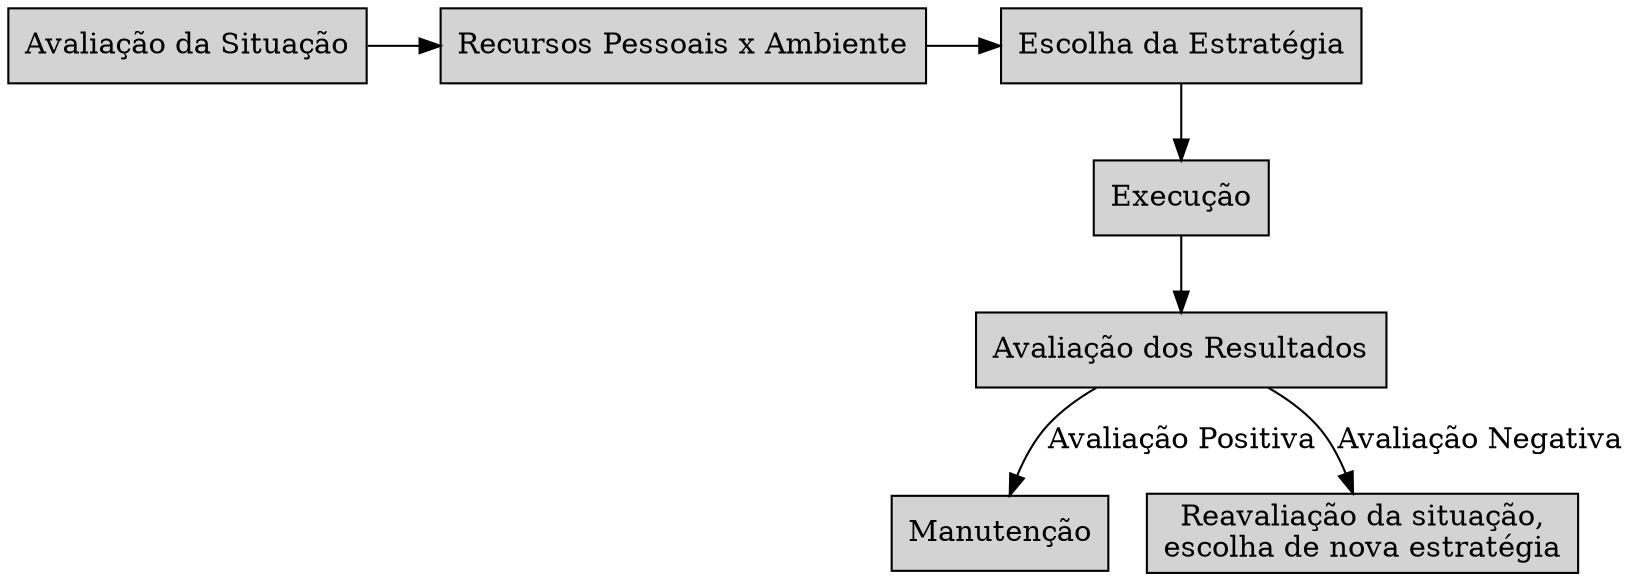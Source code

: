 /*  Este arquivo pode ser utilizado para geração de gráficos.
http://www.graphviz.org/Gallery.php
Para compilar execute:
  dot -O -t png
*/

digraph G {
  rankdir="TB"
  node[shape=box, style=filled]
  //labelloc=top;
  //labeljust=right;
  //label="Estilo enfrentamento"

  avaliacao[label="Avaliação da Situação"];
  recursos[label="Recursos Pessoais x Ambiente"];
  escolha[label="Escolha da Estratégia"];
  execucao[label="Execução"];
  avaliacao_result[label="Avaliação dos Resultados"];
  manutencao[label="Manutenção"];
  reavaliacao[label="Reavaliação da situação,\nescolha de nova estratégia"];

  avaliacao->recursos->escolha->execucao->avaliacao_result;
  avaliacao_result->manutencao[label="Avaliação Positiva"];
  avaliacao_result->reavaliacao[label="Avaliação Negativa"];
  
  {rank=same; avaliacao recursos escolha}
}



